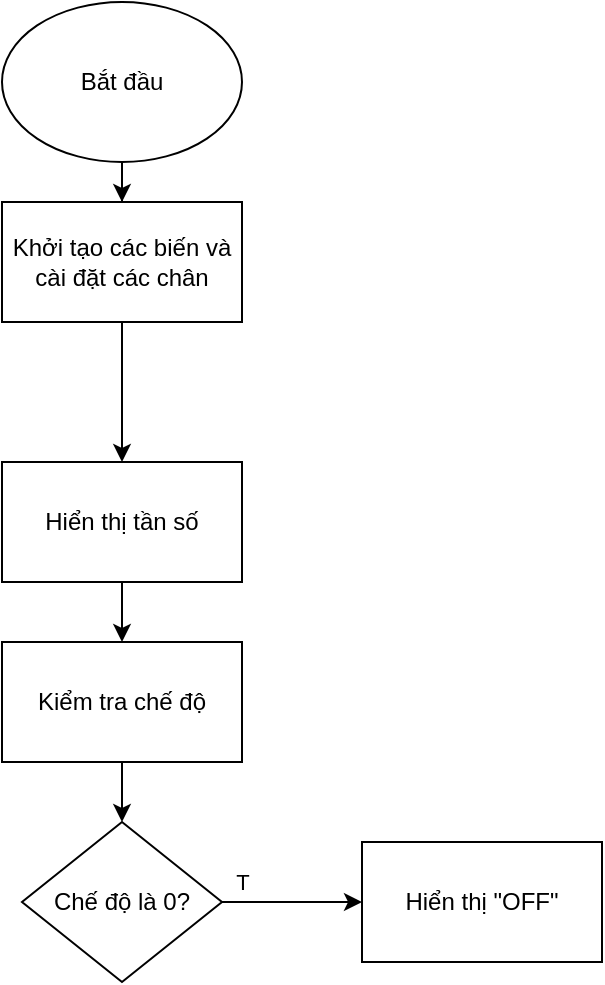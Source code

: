 <mxfile version="24.4.13" type="github">
  <diagram name="Page-1" id="qW5crJ5Tu6R6lH1hrmd7">
    <mxGraphModel dx="317" dy="186" grid="1" gridSize="10" guides="1" tooltips="1" connect="1" arrows="1" fold="1" page="1" pageScale="1" pageWidth="1100" pageHeight="850" math="0" shadow="0">
      <root>
        <mxCell id="0" />
        <mxCell id="1" parent="0" />
        <mxCell id="0OLNmY3fbYpAPWDIdws4-4" value="" style="edgeStyle=orthogonalEdgeStyle;rounded=0;orthogonalLoop=1;jettySize=auto;html=1;" edge="1" parent="1" source="0OLNmY3fbYpAPWDIdws4-2" target="0OLNmY3fbYpAPWDIdws4-3">
          <mxGeometry relative="1" as="geometry" />
        </mxCell>
        <mxCell id="0OLNmY3fbYpAPWDIdws4-2" value="Bắt đầu" style="ellipse;whiteSpace=wrap;html=1;" vertex="1" parent="1">
          <mxGeometry x="420" y="20" width="120" height="80" as="geometry" />
        </mxCell>
        <mxCell id="0OLNmY3fbYpAPWDIdws4-6" value="" style="edgeStyle=orthogonalEdgeStyle;rounded=0;orthogonalLoop=1;jettySize=auto;html=1;" edge="1" parent="1" source="0OLNmY3fbYpAPWDIdws4-3" target="0OLNmY3fbYpAPWDIdws4-5">
          <mxGeometry relative="1" as="geometry" />
        </mxCell>
        <mxCell id="0OLNmY3fbYpAPWDIdws4-3" value="Khởi tạo các biến và cài đặt các chân" style="rounded=0;whiteSpace=wrap;html=1;" vertex="1" parent="1">
          <mxGeometry x="420" y="120" width="120" height="60" as="geometry" />
        </mxCell>
        <mxCell id="0OLNmY3fbYpAPWDIdws4-8" value="" style="edgeStyle=orthogonalEdgeStyle;rounded=0;orthogonalLoop=1;jettySize=auto;html=1;" edge="1" parent="1" source="0OLNmY3fbYpAPWDIdws4-5" target="0OLNmY3fbYpAPWDIdws4-7">
          <mxGeometry relative="1" as="geometry" />
        </mxCell>
        <mxCell id="0OLNmY3fbYpAPWDIdws4-5" value="Hiển thị tần số" style="rounded=0;whiteSpace=wrap;html=1;" vertex="1" parent="1">
          <mxGeometry x="420" y="250" width="120" height="60" as="geometry" />
        </mxCell>
        <mxCell id="0OLNmY3fbYpAPWDIdws4-10" value="" style="edgeStyle=orthogonalEdgeStyle;rounded=0;orthogonalLoop=1;jettySize=auto;html=1;" edge="1" parent="1" source="0OLNmY3fbYpAPWDIdws4-7" target="0OLNmY3fbYpAPWDIdws4-9">
          <mxGeometry relative="1" as="geometry" />
        </mxCell>
        <mxCell id="0OLNmY3fbYpAPWDIdws4-7" value="Kiểm tra chế độ" style="whiteSpace=wrap;html=1;rounded=0;" vertex="1" parent="1">
          <mxGeometry x="420" y="340" width="120" height="60" as="geometry" />
        </mxCell>
        <mxCell id="0OLNmY3fbYpAPWDIdws4-12" value="" style="edgeStyle=orthogonalEdgeStyle;rounded=0;orthogonalLoop=1;jettySize=auto;html=1;" edge="1" parent="1" source="0OLNmY3fbYpAPWDIdws4-9" target="0OLNmY3fbYpAPWDIdws4-11">
          <mxGeometry relative="1" as="geometry" />
        </mxCell>
        <mxCell id="0OLNmY3fbYpAPWDIdws4-13" value="T" style="edgeLabel;html=1;align=center;verticalAlign=middle;resizable=0;points=[];" vertex="1" connectable="0" parent="0OLNmY3fbYpAPWDIdws4-12">
          <mxGeometry x="-0.529" relative="1" as="geometry">
            <mxPoint x="-7" y="-10" as="offset" />
          </mxGeometry>
        </mxCell>
        <mxCell id="0OLNmY3fbYpAPWDIdws4-9" value="Chế độ là 0?" style="rhombus;whiteSpace=wrap;html=1;" vertex="1" parent="1">
          <mxGeometry x="430" y="430" width="100" height="80" as="geometry" />
        </mxCell>
        <mxCell id="0OLNmY3fbYpAPWDIdws4-11" value="Hiển thị &quot;OFF&quot;" style="whiteSpace=wrap;html=1;" vertex="1" parent="1">
          <mxGeometry x="600" y="440" width="120" height="60" as="geometry" />
        </mxCell>
      </root>
    </mxGraphModel>
  </diagram>
</mxfile>
